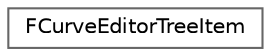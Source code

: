 digraph "Graphical Class Hierarchy"
{
 // INTERACTIVE_SVG=YES
 // LATEX_PDF_SIZE
  bgcolor="transparent";
  edge [fontname=Helvetica,fontsize=10,labelfontname=Helvetica,labelfontsize=10];
  node [fontname=Helvetica,fontsize=10,shape=box,height=0.2,width=0.4];
  rankdir="LR";
  Node0 [id="Node000000",label="FCurveEditorTreeItem",height=0.2,width=0.4,color="grey40", fillcolor="white", style="filled",URL="$dc/d99/structFCurveEditorTreeItem.html",tooltip="Concrete type used as a tree item for the curve editor."];
}

